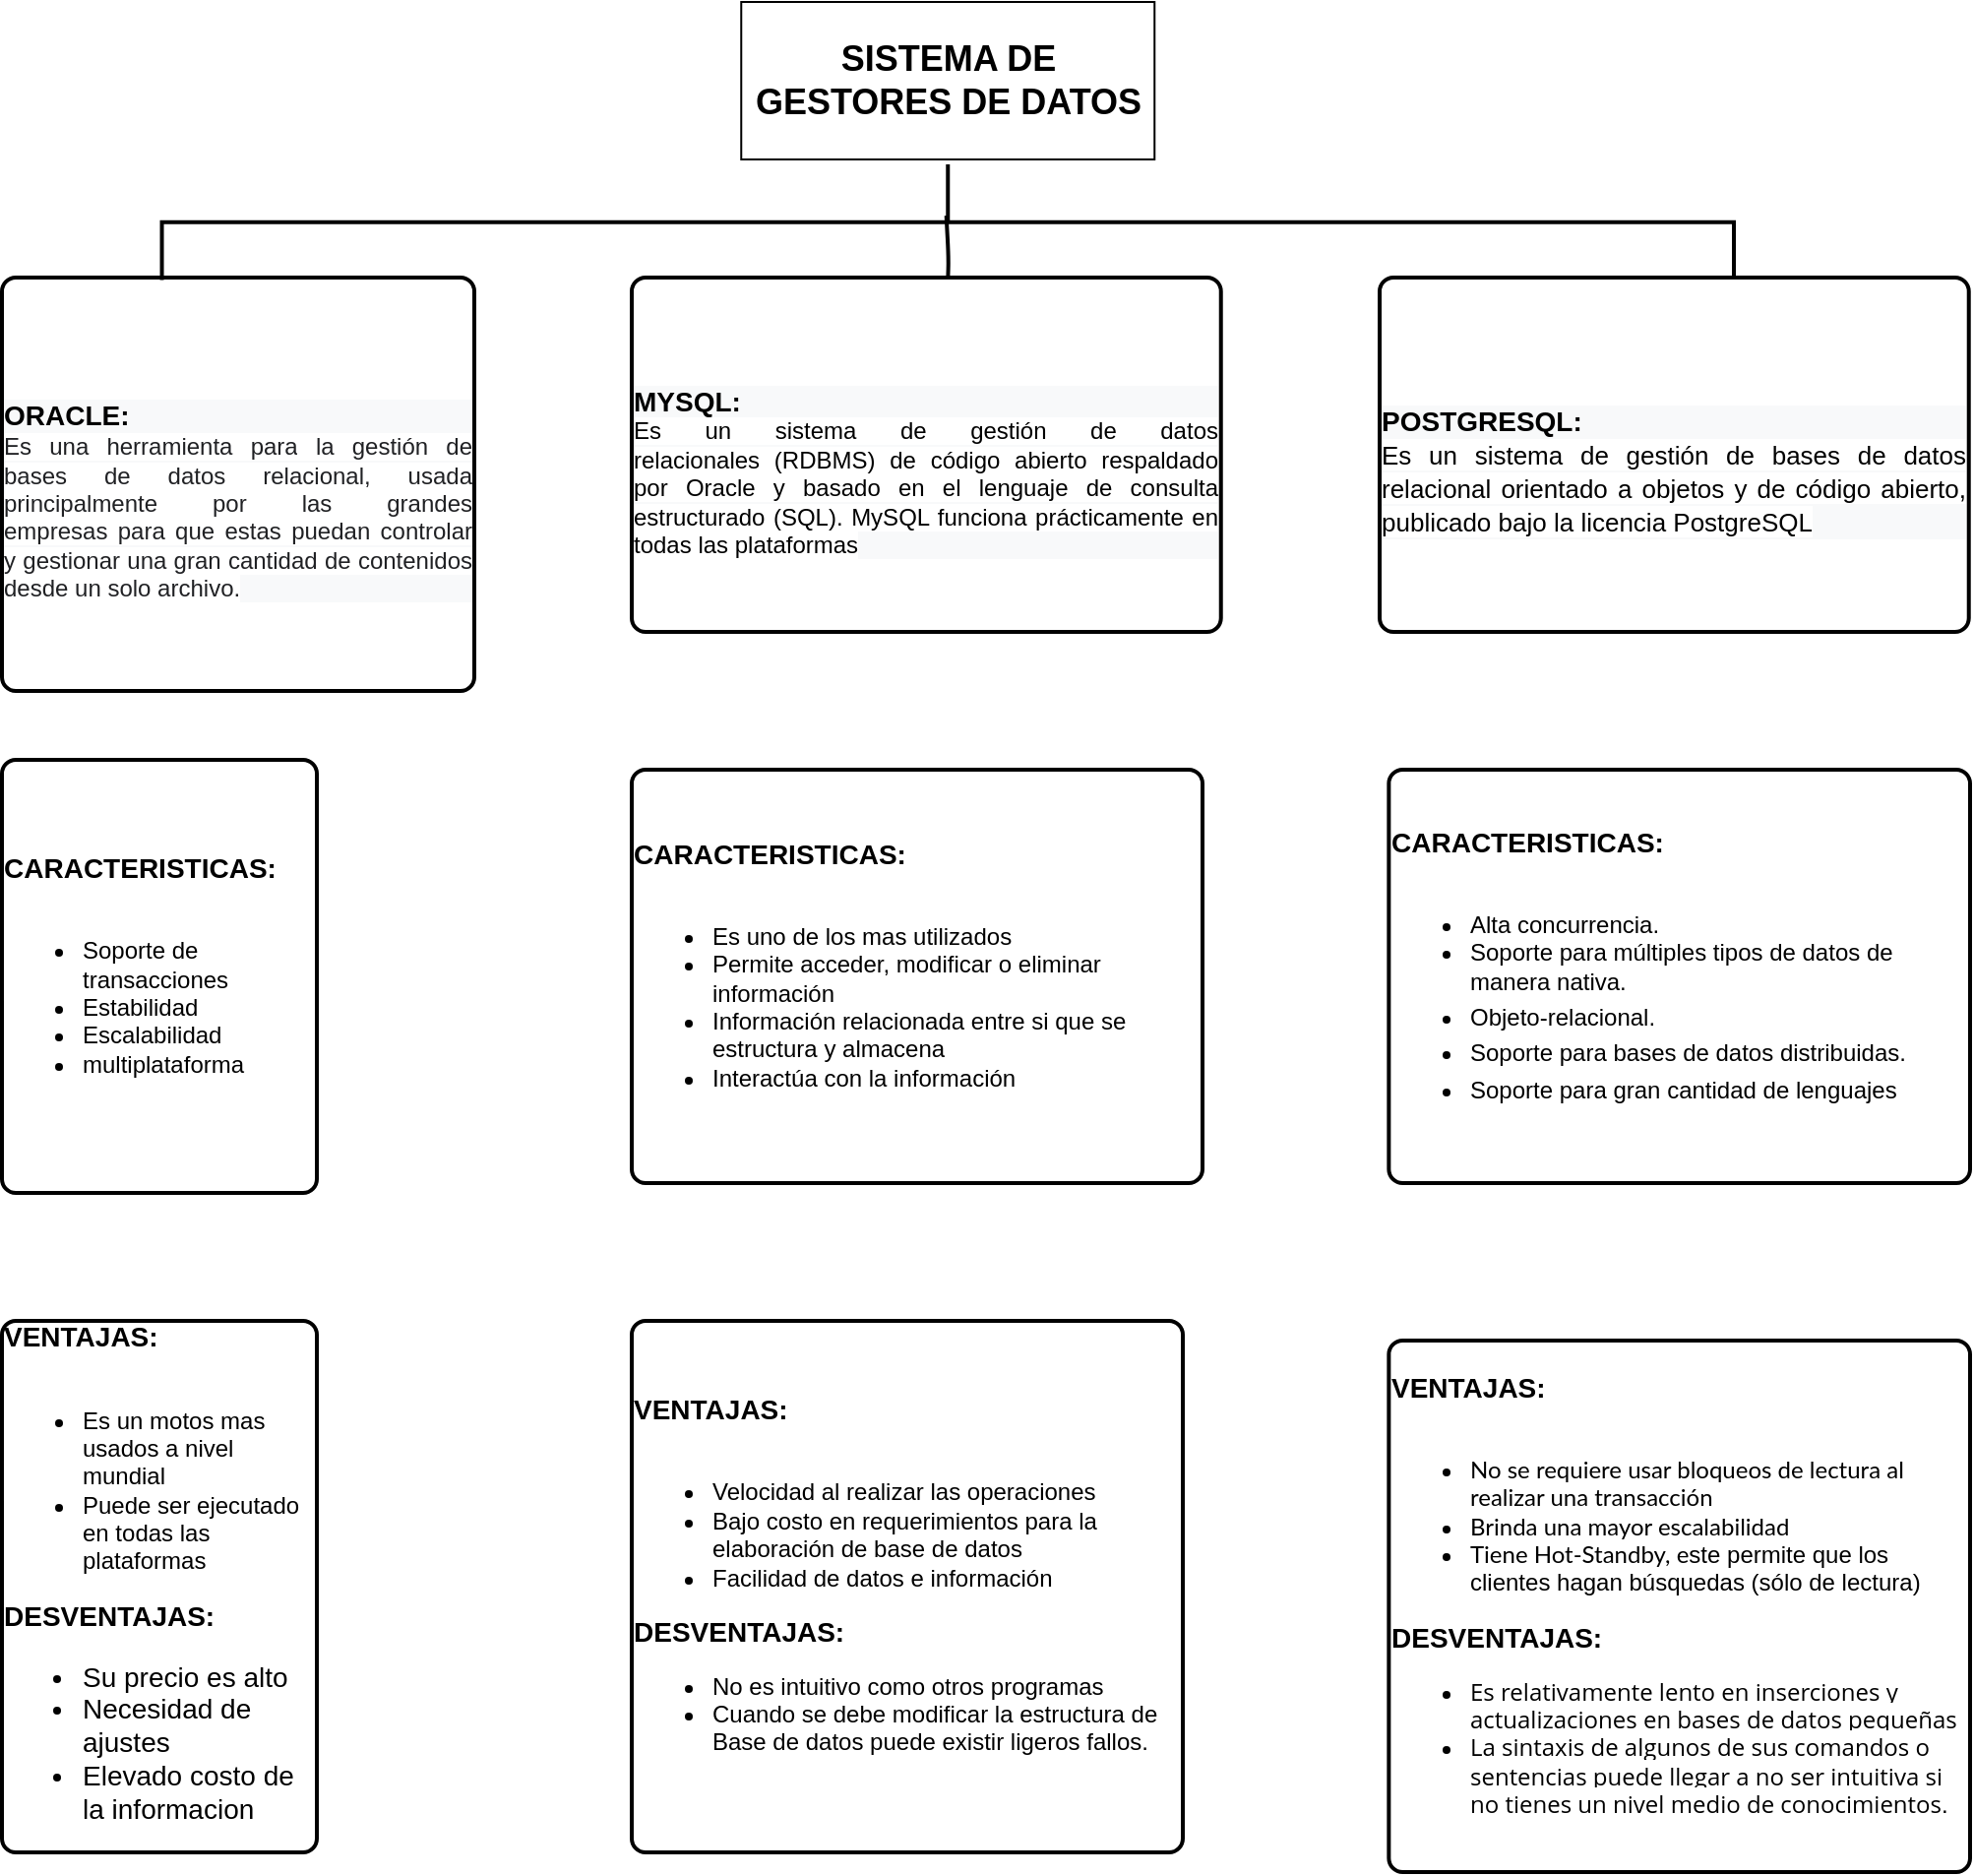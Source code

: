 <mxfile version="20.3.7" type="github">
  <diagram id="q8xmXXXaX6RDKj1XC6pM" name="Página-1">
    <mxGraphModel dx="1038" dy="481" grid="1" gridSize="10" guides="1" tooltips="1" connect="1" arrows="1" fold="1" page="1" pageScale="1" pageWidth="1169" pageHeight="827" math="0" shadow="0">
      <root>
        <mxCell id="0" />
        <mxCell id="1" parent="0" />
        <mxCell id="YGvmBKsDaWd_bATqlUQZ-1" value="&lt;font style=&quot;font-size: 18px;&quot;&gt;&lt;b&gt;SISTEMA DE GESTORES DE DATOS&lt;/b&gt;&lt;/font&gt;" style="rounded=0;whiteSpace=wrap;html=1;" vertex="1" parent="1">
          <mxGeometry x="415.63" y="10" width="210" height="80" as="geometry" />
        </mxCell>
        <mxCell id="YGvmBKsDaWd_bATqlUQZ-9" value="&lt;br&gt;&lt;div style=&quot;color: rgb(0, 0, 0); font-family: Helvetica; font-style: normal; font-variant-ligatures: normal; font-variant-caps: normal; font-weight: 400; letter-spacing: normal; orphans: 2; text-indent: 0px; text-transform: none; widows: 2; word-spacing: 0px; -webkit-text-stroke-width: 0px; background-color: rgb(248, 249, 250); text-decoration-thickness: initial; text-decoration-style: initial; text-decoration-color: initial; font-size: 12px; text-align: left;&quot;&gt;&lt;span style=&quot;background-color: initial;&quot;&gt;&lt;b&gt;&lt;font style=&quot;font-size: 14px;&quot;&gt;ORACLE:&lt;/font&gt;&lt;/b&gt;&lt;/span&gt;&lt;/div&gt;&lt;div style=&quot;color: rgb(0, 0, 0); font-family: Helvetica; font-style: normal; font-variant-ligatures: normal; font-variant-caps: normal; letter-spacing: normal; orphans: 2; text-indent: 0px; text-transform: none; widows: 2; word-spacing: 0px; -webkit-text-stroke-width: 0px; background-color: rgb(248, 249, 250); text-decoration-thickness: initial; text-decoration-style: initial; text-decoration-color: initial; text-align: justify; font-size: 12px;&quot;&gt;&lt;span style=&quot;color: rgb(32, 33, 36); font-family: arial, sans-serif; text-align: start; background-color: rgb(255, 255, 255);&quot;&gt;Es una herramienta&amp;nbsp;&lt;/span&gt;&lt;span style=&quot;color: rgb(32, 33, 36); font-family: arial, sans-serif; text-align: start; background-color: rgb(255, 255, 255);&quot;&gt;para&lt;/span&gt;&lt;span style=&quot;color: rgb(32, 33, 36); font-family: arial, sans-serif; text-align: start; background-color: rgb(255, 255, 255);&quot;&gt;&amp;nbsp;la gestión de bases de datos relacional, usada principalmente por las grandes empresas&amp;nbsp;&lt;/span&gt;&lt;span style=&quot;color: rgb(32, 33, 36); font-family: arial, sans-serif; text-align: start; background-color: rgb(255, 255, 255);&quot;&gt;para&lt;/span&gt;&lt;span style=&quot;color: rgb(32, 33, 36); font-family: arial, sans-serif; text-align: start; background-color: rgb(255, 255, 255);&quot;&gt;&amp;nbsp;que estas puedan controlar y gestionar una gran cantidad de contenidos desde un solo archivo.&lt;/span&gt;&lt;br&gt;&lt;/div&gt;" style="rounded=1;whiteSpace=wrap;html=1;absoluteArcSize=1;arcSize=14;strokeWidth=2;fontSize=14;" vertex="1" parent="1">
          <mxGeometry x="40" y="150" width="240" height="210" as="geometry" />
        </mxCell>
        <mxCell id="YGvmBKsDaWd_bATqlUQZ-10" value="&lt;div style=&quot;text-align: left; font-size: 12px;&quot;&gt;&lt;span style=&quot;background-color: initial;&quot;&gt;&lt;b&gt;&lt;font style=&quot;font-size: 14px;&quot;&gt;CARACTERISTICAS:&lt;/font&gt;&lt;/b&gt;&lt;/span&gt;&lt;/div&gt;&lt;div style=&quot;text-align: left; font-size: 12px;&quot;&gt;&lt;br&gt;&lt;/div&gt;&lt;div&gt;&lt;ul style=&quot;font-size: 12px;&quot;&gt;&lt;li style=&quot;text-align: left;&quot;&gt;Soporte de transacciones&lt;/li&gt;&lt;li style=&quot;text-align: left;&quot;&gt;Estabilidad&lt;/li&gt;&lt;li style=&quot;text-align: left;&quot;&gt;Escalabilidad&lt;/li&gt;&lt;li style=&quot;text-align: left;&quot;&gt;multiplataforma&lt;/li&gt;&lt;/ul&gt;&lt;/div&gt;" style="rounded=1;whiteSpace=wrap;html=1;absoluteArcSize=1;arcSize=14;strokeWidth=2;fontSize=14;" vertex="1" parent="1">
          <mxGeometry x="40" y="395" width="160" height="220" as="geometry" />
        </mxCell>
        <mxCell id="YGvmBKsDaWd_bATqlUQZ-11" value="&lt;div style=&quot;text-align: left; font-size: 12px;&quot;&gt;&lt;span style=&quot;background-color: initial;&quot;&gt;&lt;b&gt;&lt;font style=&quot;font-size: 14px;&quot;&gt;VENTAJAS:&lt;/font&gt;&lt;/b&gt;&lt;/span&gt;&lt;/div&gt;&lt;div style=&quot;text-align: left; font-size: 12px;&quot;&gt;&lt;br&gt;&lt;/div&gt;&lt;div&gt;&lt;ul style=&quot;font-size: 12px;&quot;&gt;&lt;li style=&quot;text-align: left;&quot;&gt;Es un motos mas usados a nivel mundial&lt;/li&gt;&lt;li style=&quot;text-align: left;&quot;&gt;Puede ser ejecutado en todas las plataformas&lt;/li&gt;&lt;/ul&gt;&lt;div style=&quot;text-align: left;&quot;&gt;&lt;b style=&quot;font-size: 12px;&quot;&gt;&lt;font style=&quot;font-size: 14px;&quot;&gt;DESVENTAJAS:&lt;/font&gt;&lt;/b&gt;&lt;span style=&quot;font-size: 12px;&quot;&gt;&lt;br&gt;&lt;/span&gt;&lt;/div&gt;&lt;/div&gt;&lt;div style=&quot;text-align: left;&quot;&gt;&lt;ul&gt;&lt;li&gt;&lt;span style=&quot;font-size: 12px;&quot;&gt;&lt;font style=&quot;font-size: 14px;&quot;&gt;Su precio es alto&lt;/font&gt;&lt;/span&gt;&lt;/li&gt;&lt;li&gt;&lt;span style=&quot;font-size: 12px;&quot;&gt;&lt;font style=&quot;font-size: 14px;&quot;&gt;Necesidad de ajustes&lt;/font&gt;&lt;/span&gt;&lt;/li&gt;&lt;li&gt;&lt;span style=&quot;font-size: 12px;&quot;&gt;&lt;font style=&quot;font-size: 14px;&quot;&gt;Elevado costo de la informacion&lt;/font&gt;&lt;/span&gt;&lt;/li&gt;&lt;/ul&gt;&lt;/div&gt;" style="rounded=1;whiteSpace=wrap;html=1;absoluteArcSize=1;arcSize=14;strokeWidth=2;fontSize=14;" vertex="1" parent="1">
          <mxGeometry x="40" y="680" width="160" height="270" as="geometry" />
        </mxCell>
        <mxCell id="YGvmBKsDaWd_bATqlUQZ-12" value="" style="strokeWidth=2;html=1;shape=mxgraph.flowchart.annotation_2;align=left;labelPosition=right;pointerEvents=1;fontSize=14;rotation=90;" vertex="1" parent="1">
          <mxGeometry x="491.26" y="-277.5" width="58.75" height="798.75" as="geometry" />
        </mxCell>
        <mxCell id="YGvmBKsDaWd_bATqlUQZ-14" value="" style="endArrow=none;html=1;rounded=1;fontSize=14;exitX=0.444;exitY=0.501;exitDx=0;exitDy=0;exitPerimeter=0;sourcePerimeterSpacing=-2;targetPerimeterSpacing=0;strokeWidth=2;entryX=1;entryY=0.5;entryDx=0;entryDy=0;entryPerimeter=0;" edge="1" parent="1" source="YGvmBKsDaWd_bATqlUQZ-12" target="YGvmBKsDaWd_bATqlUQZ-12">
          <mxGeometry relative="1" as="geometry">
            <mxPoint x="450" y="330" as="sourcePoint" />
            <mxPoint x="521" y="160" as="targetPoint" />
            <Array as="points">
              <mxPoint x="521" y="140" />
            </Array>
          </mxGeometry>
        </mxCell>
        <mxCell id="YGvmBKsDaWd_bATqlUQZ-15" value="&lt;font style=&quot;font-size: 14px;&quot;&gt;&lt;br&gt;&lt;/font&gt;&lt;div style=&quot;color: rgb(0, 0, 0); font-family: Helvetica; font-style: normal; font-variant-ligatures: normal; font-variant-caps: normal; font-weight: 400; letter-spacing: normal; orphans: 2; text-indent: 0px; text-transform: none; widows: 2; word-spacing: 0px; -webkit-text-stroke-width: 0px; background-color: rgb(248, 249, 250); text-decoration-thickness: initial; text-decoration-style: initial; text-decoration-color: initial; text-align: left;&quot;&gt;&lt;span style=&quot;background-color: initial;&quot;&gt;&lt;b&gt;&lt;font style=&quot;font-size: 14px;&quot;&gt;MYSQL:&lt;/font&gt;&lt;/b&gt;&lt;/span&gt;&lt;/div&gt;&lt;div style=&quot;font-family: Helvetica; font-style: normal; font-variant-ligatures: normal; font-variant-caps: normal; font-weight: 400; letter-spacing: normal; orphans: 2; text-indent: 0px; text-transform: none; widows: 2; word-spacing: 0px; -webkit-text-stroke-width: 0px; background-color: rgb(248, 249, 250); text-decoration-thickness: initial; text-decoration-style: initial; text-decoration-color: initial; text-align: justify; font-size: 12px;&quot;&gt;&lt;font style=&quot;font-size: 12px;&quot;&gt;&lt;span style=&quot;font-family: Arial, sans-serif; text-align: start; background-color: rgb(255, 255, 255);&quot;&gt;Es un sistema de gestión de datos relacionales&amp;nbsp;&lt;/span&gt;&lt;span style=&quot;font-family: Arial, sans-serif; text-align: start; background-color: rgb(255, 255, 255);&quot;&gt;(RDBMS) de código abierto respaldado por Oracle y basado en el lenguaje de consulta estructurado (SQL). MySQL funciona prácticamente en todas las plataformas&lt;/span&gt;&lt;/font&gt;&lt;br&gt;&lt;/div&gt;" style="rounded=1;whiteSpace=wrap;html=1;absoluteArcSize=1;arcSize=14;strokeWidth=2;fontSize=14;" vertex="1" parent="1">
          <mxGeometry x="360" y="150" width="299.37" height="180" as="geometry" />
        </mxCell>
        <mxCell id="YGvmBKsDaWd_bATqlUQZ-16" value="&lt;div style=&quot;text-align: left; font-size: 12px;&quot;&gt;&lt;span style=&quot;background-color: initial;&quot;&gt;&lt;b&gt;&lt;font style=&quot;font-size: 14px;&quot;&gt;CARACTERISTICAS:&lt;/font&gt;&lt;/b&gt;&lt;/span&gt;&lt;/div&gt;&lt;div style=&quot;text-align: left; font-size: 12px;&quot;&gt;&lt;br&gt;&lt;/div&gt;&lt;div&gt;&lt;ul style=&quot;font-size: 12px;&quot;&gt;&lt;li style=&quot;text-align: left;&quot;&gt;Es uno de los mas utilizados&lt;/li&gt;&lt;li style=&quot;text-align: left;&quot;&gt;Permite acceder, modificar o eliminar información&amp;nbsp;&lt;/li&gt;&lt;li style=&quot;text-align: left;&quot;&gt;Información relacionada entre si que se estructura y almacena&lt;/li&gt;&lt;li style=&quot;text-align: left;&quot;&gt;Interactúa con la información&amp;nbsp;&lt;/li&gt;&lt;/ul&gt;&lt;/div&gt;" style="rounded=1;whiteSpace=wrap;html=1;absoluteArcSize=1;arcSize=14;strokeWidth=2;fontSize=14;" vertex="1" parent="1">
          <mxGeometry x="360" y="400" width="290" height="210" as="geometry" />
        </mxCell>
        <mxCell id="YGvmBKsDaWd_bATqlUQZ-17" value="&lt;div style=&quot;text-align: left; font-size: 12px;&quot;&gt;&lt;span style=&quot;background-color: initial;&quot;&gt;&lt;b&gt;&lt;font style=&quot;font-size: 14px;&quot;&gt;VENTAJAS:&lt;/font&gt;&lt;/b&gt;&lt;/span&gt;&lt;/div&gt;&lt;div style=&quot;text-align: left; font-size: 12px;&quot;&gt;&lt;br&gt;&lt;/div&gt;&lt;div&gt;&lt;ul style=&quot;font-size: 12px;&quot;&gt;&lt;li style=&quot;text-align: left;&quot;&gt;Velocidad al realizar las operaciones&lt;/li&gt;&lt;li style=&quot;text-align: left;&quot;&gt;Bajo costo en requerimientos para la elaboración de base de datos&lt;/li&gt;&lt;li style=&quot;text-align: left;&quot;&gt;Facilidad de datos e información&amp;nbsp;&lt;/li&gt;&lt;/ul&gt;&lt;div style=&quot;text-align: left;&quot;&gt;&lt;b style=&quot;font-size: 12px;&quot;&gt;&lt;font style=&quot;font-size: 14px;&quot;&gt;DESVENTAJAS:&lt;/font&gt;&lt;/b&gt;&lt;span style=&quot;font-size: 12px;&quot;&gt;&lt;br&gt;&lt;/span&gt;&lt;/div&gt;&lt;/div&gt;&lt;div style=&quot;text-align: left; font-size: 12px;&quot;&gt;&lt;ul&gt;&lt;li&gt;No es intuitivo como otros programas&lt;/li&gt;&lt;li style=&quot;margin: 0px 0px 4px; padding: 0px; list-style-type: disc;&quot; class=&quot;TrT0Xe&quot;&gt;Cuando se debe modificar la estructura de Base de datos puede existir ligeros fallos.&lt;/li&gt;&lt;/ul&gt;&lt;/div&gt;" style="rounded=1;whiteSpace=wrap;html=1;absoluteArcSize=1;arcSize=14;strokeWidth=2;fontSize=14;" vertex="1" parent="1">
          <mxGeometry x="360" y="680" width="280" height="270" as="geometry" />
        </mxCell>
        <mxCell id="YGvmBKsDaWd_bATqlUQZ-18" value="&lt;font style=&quot;font-size: 14px;&quot;&gt;&lt;br&gt;&lt;/font&gt;&lt;div style=&quot;color: rgb(0, 0, 0); font-family: Helvetica; font-style: normal; font-variant-ligatures: normal; font-variant-caps: normal; font-weight: 400; letter-spacing: normal; orphans: 2; text-indent: 0px; text-transform: none; widows: 2; word-spacing: 0px; -webkit-text-stroke-width: 0px; background-color: rgb(248, 249, 250); text-decoration-thickness: initial; text-decoration-style: initial; text-decoration-color: initial; text-align: left;&quot;&gt;&lt;span style=&quot;background-color: initial;&quot;&gt;&lt;b&gt;&lt;font style=&quot;font-size: 14px;&quot;&gt;POSTGRESQL:&lt;/font&gt;&lt;/b&gt;&lt;/span&gt;&lt;/div&gt;&lt;div style=&quot;font-family: Helvetica; font-style: normal; font-variant-ligatures: normal; font-variant-caps: normal; font-weight: 400; letter-spacing: normal; orphans: 2; text-indent: 0px; text-transform: none; widows: 2; word-spacing: 0px; -webkit-text-stroke-width: 0px; background-color: rgb(248, 249, 250); text-decoration-thickness: initial; text-decoration-style: initial; text-decoration-color: initial; text-align: justify;&quot;&gt;&lt;span style=&quot;font-family: arial, sans-serif; text-align: left; background-color: rgb(255, 255, 255);&quot;&gt;&lt;font style=&quot;font-size: 13px;&quot;&gt;Es un sistema de gestión de bases de datos relacional orientado a objetos y de código abierto, publicado bajo la licencia PostgreSQL&lt;/font&gt;&lt;/span&gt;&lt;br&gt;&lt;/div&gt;" style="rounded=1;whiteSpace=wrap;html=1;absoluteArcSize=1;arcSize=14;strokeWidth=2;fontSize=14;" vertex="1" parent="1">
          <mxGeometry x="740" y="150" width="299.37" height="180" as="geometry" />
        </mxCell>
        <mxCell id="YGvmBKsDaWd_bATqlUQZ-19" value="&lt;div style=&quot;text-align: left; font-size: 12px;&quot;&gt;&lt;span style=&quot;background-color: initial;&quot;&gt;&lt;b&gt;&lt;font style=&quot;font-size: 14px;&quot;&gt;CARACTERISTICAS:&lt;/font&gt;&lt;/b&gt;&lt;/span&gt;&lt;/div&gt;&lt;div style=&quot;text-align: left; font-size: 12px;&quot;&gt;&lt;br&gt;&lt;/div&gt;&lt;div&gt;&lt;ul style=&quot;font-size: 12px;&quot;&gt;&lt;li style=&quot;text-align: left;&quot;&gt;&lt;span style=&quot;font-size: 12px; background-color: initial;&quot;&gt;Alta concurrencia.&amp;nbsp;&lt;/span&gt;&lt;/li&gt;&lt;li style=&quot;text-align: left; margin: 0px 0px 4px; padding: 0px; list-style-type: disc;&quot; class=&quot;TrT0Xe&quot;&gt;Soporte para múltiples tipos de datos de manera nativa.&lt;/li&gt;&lt;li style=&quot;text-align: left; margin: 0px 0px 4px; padding: 0px; list-style-type: disc;&quot; class=&quot;TrT0Xe&quot;&gt;Objeto-relacional.&amp;nbsp;&lt;/li&gt;&lt;li style=&quot;text-align: left; margin: 0px 0px 4px; padding: 0px; list-style-type: disc;&quot; class=&quot;TrT0Xe&quot;&gt;Soporte para bases de datos distribuidas.&amp;nbsp;&lt;/li&gt;&lt;li style=&quot;text-align: left; margin: 0px 0px 4px; padding: 0px; list-style-type: disc;&quot; class=&quot;TrT0Xe&quot;&gt;Soporte para gran cantidad de lenguajes&lt;/li&gt;&lt;/ul&gt;&lt;/div&gt;" style="rounded=1;whiteSpace=wrap;html=1;absoluteArcSize=1;arcSize=14;strokeWidth=2;fontSize=14;" vertex="1" parent="1">
          <mxGeometry x="744.68" y="400" width="295.32" height="210" as="geometry" />
        </mxCell>
        <mxCell id="YGvmBKsDaWd_bATqlUQZ-20" value="&lt;div style=&quot;text-align: left; font-size: 12px;&quot;&gt;&lt;span style=&quot;background-color: initial;&quot;&gt;&lt;b&gt;&lt;font style=&quot;font-size: 14px;&quot;&gt;VENTAJAS:&lt;/font&gt;&lt;/b&gt;&lt;/span&gt;&lt;/div&gt;&lt;div style=&quot;text-align: left; font-size: 12px;&quot;&gt;&lt;br&gt;&lt;/div&gt;&lt;div&gt;&lt;ul style=&quot;font-size: 12px;&quot;&gt;&lt;li style=&quot;text-align: left;&quot;&gt;&lt;span style=&quot;font-family: lato, sans-serif; background-color: rgb(255, 255, 255);&quot;&gt;&lt;font style=&quot;font-size: 12px;&quot;&gt;No se requiere&amp;nbsp;usar bloqueos de lectura al realizar&amp;nbsp;una transacción&amp;nbsp;&lt;/font&gt;&lt;/span&gt;&lt;br&gt;&lt;/li&gt;&lt;li style=&quot;text-align: left;&quot;&gt;&lt;span style=&quot;font-family: lato, sans-serif; background-color: rgb(255, 255, 255);&quot;&gt;&lt;font style=&quot;font-size: 12px;&quot;&gt;Brinda&amp;nbsp;una mayor escalabilidad&lt;/font&gt;&lt;/span&gt;&lt;br&gt;&lt;/li&gt;&lt;li style=&quot;text-align: left;&quot;&gt;&lt;span style=&quot;font-family: lato, sans-serif; background-color: rgb(255, 255, 255);&quot;&gt;Tiene Hot-Standby, e&lt;/span&gt;ste permite que los clientes hagan búsquedas (sólo de lectura)&lt;br&gt;&lt;/li&gt;&lt;/ul&gt;&lt;div style=&quot;text-align: left;&quot;&gt;&lt;b style=&quot;font-size: 12px;&quot;&gt;&lt;font style=&quot;font-size: 14px;&quot;&gt;DESVENTAJAS:&lt;/font&gt;&lt;/b&gt;&lt;span style=&quot;font-size: 12px;&quot;&gt;&lt;br&gt;&lt;/span&gt;&lt;/div&gt;&lt;/div&gt;&lt;div style=&quot;text-align: left; font-size: 12px;&quot;&gt;&lt;ul style=&quot;&quot;&gt;&lt;li&gt;&lt;span style=&quot;font-family: &amp;quot;Open Sans&amp;quot;, sans-serif; background-color: rgb(255, 255, 255);&quot;&gt;Es relativamente&amp;nbsp;&lt;/span&gt;&lt;span style=&quot;box-sizing: border-box; font-family: &amp;quot;Open Sans&amp;quot;, sans-serif; background-color: rgb(255, 255, 255);&quot;&gt;lento en inserciones y actualizaciones en bases de datos pequeñas&lt;/span&gt;&lt;br&gt;&lt;/li&gt;&lt;li style=&quot;margin: 0px 0px 4px; padding: 0px; list-style-type: disc;&quot; class=&quot;TrT0Xe&quot;&gt;&lt;span style=&quot;font-family: &amp;quot;Open Sans&amp;quot;, sans-serif; background-color: rgb(255, 255, 255);&quot;&gt;La sintaxis de algunos de sus comandos o sentencias puede llegar a no ser intuitiva si no tienes un nivel medio de conocimientos&lt;/span&gt;.&lt;/li&gt;&lt;/ul&gt;&lt;/div&gt;" style="rounded=1;whiteSpace=wrap;html=1;absoluteArcSize=1;arcSize=14;strokeWidth=2;fontSize=14;" vertex="1" parent="1">
          <mxGeometry x="744.68" y="690" width="295.32" height="270" as="geometry" />
        </mxCell>
      </root>
    </mxGraphModel>
  </diagram>
</mxfile>
